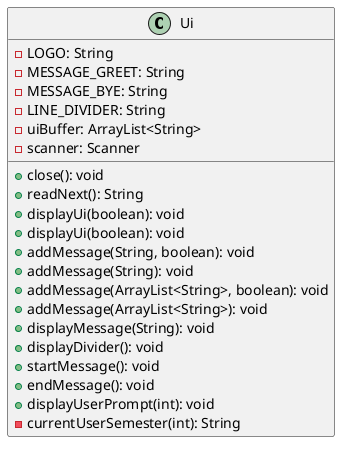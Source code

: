@startuml
'https://plantuml.com/sequence-diagram

class Ui {
    - LOGO: String
    - MESSAGE_GREET: String
    - MESSAGE_BYE: String
    - LINE_DIVIDER: String
    - uiBuffer: ArrayList<String>
    - scanner: Scanner

    + close(): void
    + readNext(): String
    + displayUi(boolean): void
    + displayUi(boolean): void
    + addMessage(String, boolean): void
    + addMessage(String): void
    + addMessage(ArrayList<String>, boolean): void
    + addMessage(ArrayList<String>): void
    + displayMessage(String): void
    + displayDivider(): void
    + startMessage(): void
    + endMessage(): void
    + displayUserPrompt(int): void
    - currentUserSemester(int): String

}
@enduml